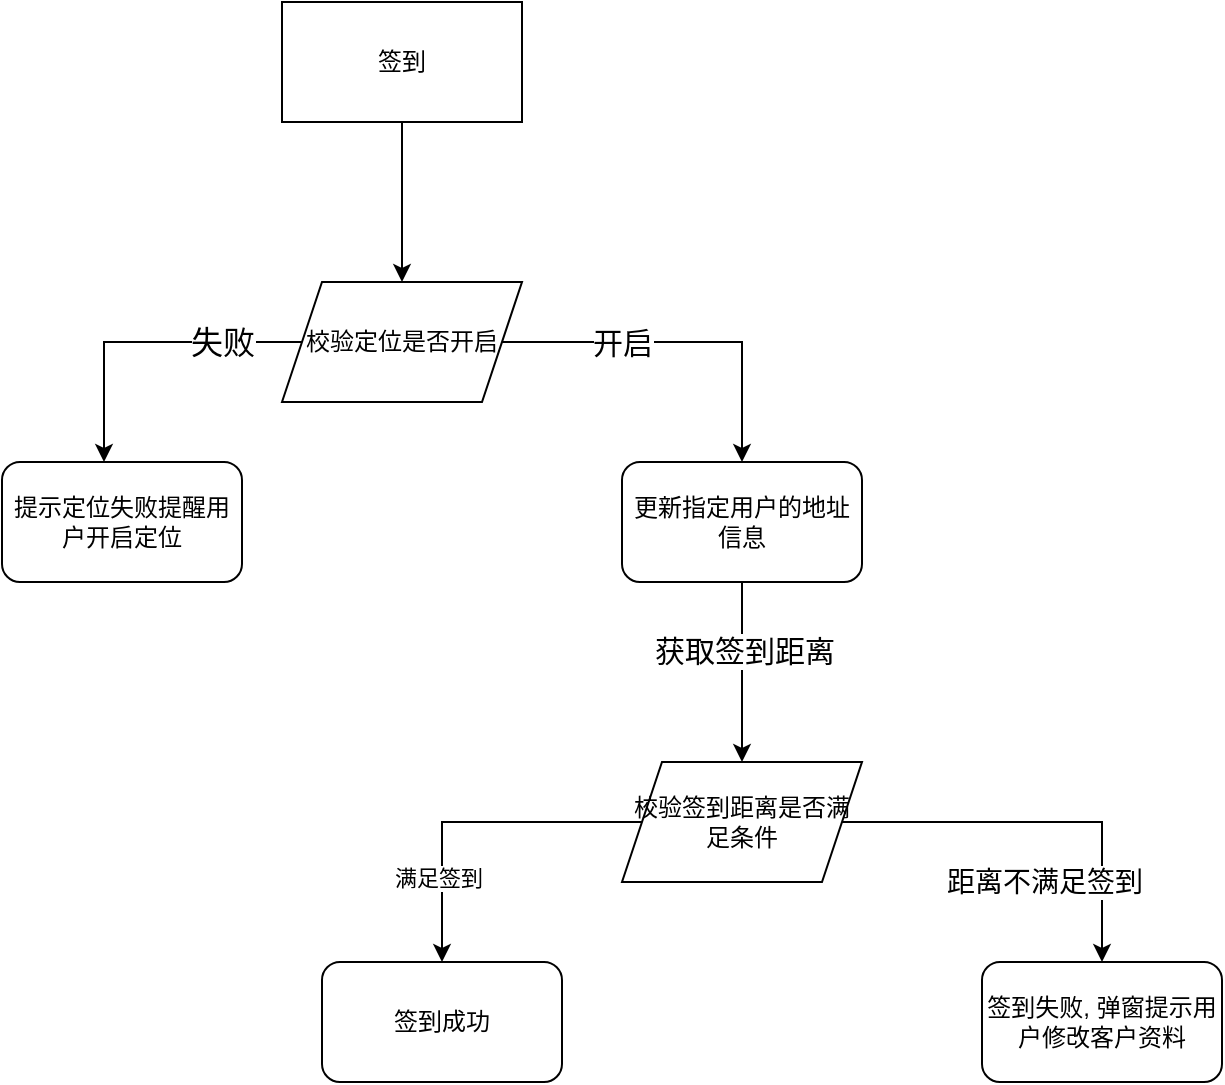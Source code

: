 <mxfile version="13.10.0" type="github"><diagram id="F2XTJzHIMbVGS7mP0Tgp" name="第 1 页"><mxGraphModel dx="1773" dy="590" grid="1" gridSize="10" guides="1" tooltips="1" connect="0" arrows="1" fold="1" page="1" pageScale="1" pageWidth="827" pageHeight="1169" math="0" shadow="0"><root><mxCell id="0"/><mxCell id="1" parent="0"/><mxCell id="Y2_X4WTz1KRsOYMLC81A-43" style="edgeStyle=orthogonalEdgeStyle;rounded=0;orthogonalLoop=1;jettySize=auto;html=1;" parent="1" source="Y2_X4WTz1KRsOYMLC81A-12" target="Y2_X4WTz1KRsOYMLC81A-30" edge="1"><mxGeometry relative="1" as="geometry"/></mxCell><mxCell id="Y2_X4WTz1KRsOYMLC81A-12" value="签到" style="rounded=0;whiteSpace=wrap;html=1;" parent="1" vertex="1"><mxGeometry x="-90" y="30" width="120" height="60" as="geometry"/></mxCell><mxCell id="Y2_X4WTz1KRsOYMLC81A-33" style="edgeStyle=orthogonalEdgeStyle;rounded=0;orthogonalLoop=1;jettySize=auto;html=1;entryX=0.425;entryY=0;entryDx=0;entryDy=0;entryPerimeter=0;" parent="1" source="Y2_X4WTz1KRsOYMLC81A-30" target="Y2_X4WTz1KRsOYMLC81A-31" edge="1"><mxGeometry relative="1" as="geometry"/></mxCell><mxCell id="Y2_X4WTz1KRsOYMLC81A-35" value="&lt;font style=&quot;font-size: 16px&quot;&gt;失败&lt;/font&gt;" style="edgeLabel;html=1;align=center;verticalAlign=middle;resizable=0;points=[];" parent="Y2_X4WTz1KRsOYMLC81A-33" vertex="1" connectable="0"><mxGeometry x="-0.395" y="3" relative="1" as="geometry"><mxPoint x="8" y="-3" as="offset"/></mxGeometry></mxCell><mxCell id="Y2_X4WTz1KRsOYMLC81A-47" style="edgeStyle=orthogonalEdgeStyle;rounded=0;orthogonalLoop=1;jettySize=auto;html=1;" parent="1" source="Y2_X4WTz1KRsOYMLC81A-30" target="Y2_X4WTz1KRsOYMLC81A-37" edge="1"><mxGeometry relative="1" as="geometry"/></mxCell><mxCell id="Y2_X4WTz1KRsOYMLC81A-53" value="&lt;font style=&quot;font-size: 15px&quot;&gt;开启&lt;/font&gt;" style="edgeLabel;html=1;align=center;verticalAlign=middle;resizable=0;points=[];" parent="Y2_X4WTz1KRsOYMLC81A-47" vertex="1" connectable="0"><mxGeometry x="-0.478" y="1" relative="1" as="geometry"><mxPoint x="13" y="1" as="offset"/></mxGeometry></mxCell><mxCell id="Y2_X4WTz1KRsOYMLC81A-30" value="校验定位是否开启" style="shape=parallelogram;perimeter=parallelogramPerimeter;whiteSpace=wrap;html=1;fixedSize=1;" parent="1" vertex="1"><mxGeometry x="-90" y="170" width="120" height="60" as="geometry"/></mxCell><mxCell id="Y2_X4WTz1KRsOYMLC81A-31" value="提示定位失败提醒用户开启定位" style="rounded=1;whiteSpace=wrap;html=1;" parent="1" vertex="1"><mxGeometry x="-230" y="260" width="120" height="60" as="geometry"/></mxCell><mxCell id="Y2_X4WTz1KRsOYMLC81A-40" style="edgeStyle=orthogonalEdgeStyle;rounded=0;orthogonalLoop=1;jettySize=auto;html=1;" parent="1" source="Y2_X4WTz1KRsOYMLC81A-36" target="Y2_X4WTz1KRsOYMLC81A-38" edge="1"><mxGeometry relative="1" as="geometry"/></mxCell><mxCell id="Y2_X4WTz1KRsOYMLC81A-42" value="&lt;font style=&quot;font-size: 14px&quot;&gt;距离不满足签到&lt;/font&gt;" style="edgeLabel;html=1;align=center;verticalAlign=middle;resizable=0;points=[];" parent="Y2_X4WTz1KRsOYMLC81A-40" vertex="1" connectable="0"><mxGeometry x="-0.356" y="1" relative="1" as="geometry"><mxPoint x="36" y="31" as="offset"/></mxGeometry></mxCell><mxCell id="Y2_X4WTz1KRsOYMLC81A-52" style="edgeStyle=orthogonalEdgeStyle;rounded=0;orthogonalLoop=1;jettySize=auto;html=1;" parent="1" source="Y2_X4WTz1KRsOYMLC81A-36" target="Y2_X4WTz1KRsOYMLC81A-51" edge="1"><mxGeometry relative="1" as="geometry"/></mxCell><mxCell id="Y2_X4WTz1KRsOYMLC81A-54" value="满足签到" style="edgeLabel;html=1;align=center;verticalAlign=middle;resizable=0;points=[];" parent="Y2_X4WTz1KRsOYMLC81A-52" vertex="1" connectable="0"><mxGeometry x="0.176" y="28" relative="1" as="geometry"><mxPoint x="-30" y="28" as="offset"/></mxGeometry></mxCell><mxCell id="Y2_X4WTz1KRsOYMLC81A-36" value="校验签到距离是否满足条件" style="shape=parallelogram;perimeter=parallelogramPerimeter;whiteSpace=wrap;html=1;fixedSize=1;" parent="1" vertex="1"><mxGeometry x="80" y="410" width="120" height="60" as="geometry"/></mxCell><mxCell id="Y2_X4WTz1KRsOYMLC81A-49" style="edgeStyle=orthogonalEdgeStyle;rounded=0;orthogonalLoop=1;jettySize=auto;html=1;entryX=0.5;entryY=0;entryDx=0;entryDy=0;" parent="1" source="Y2_X4WTz1KRsOYMLC81A-37" target="Y2_X4WTz1KRsOYMLC81A-36" edge="1"><mxGeometry relative="1" as="geometry"/></mxCell><mxCell id="Y2_X4WTz1KRsOYMLC81A-50" value="&lt;font style=&quot;font-size: 15px&quot;&gt;获取签到距离&lt;/font&gt;" style="edgeLabel;html=1;align=center;verticalAlign=middle;resizable=0;points=[];" parent="Y2_X4WTz1KRsOYMLC81A-49" vertex="1" connectable="0"><mxGeometry x="-0.244" y="1" relative="1" as="geometry"><mxPoint as="offset"/></mxGeometry></mxCell><mxCell id="Y2_X4WTz1KRsOYMLC81A-37" value="更新指定用户的地址信息" style="rounded=1;whiteSpace=wrap;html=1;" parent="1" vertex="1"><mxGeometry x="80" y="260" width="120" height="60" as="geometry"/></mxCell><mxCell id="Y2_X4WTz1KRsOYMLC81A-38" value="签到失败, 弹窗提示用户修改客户资料" style="rounded=1;whiteSpace=wrap;html=1;" parent="1" vertex="1"><mxGeometry x="260" y="510" width="120" height="60" as="geometry"/></mxCell><mxCell id="Y2_X4WTz1KRsOYMLC81A-51" value="签到成功" style="rounded=1;whiteSpace=wrap;html=1;" parent="1" vertex="1"><mxGeometry x="-70" y="510" width="120" height="60" as="geometry"/></mxCell></root></mxGraphModel></diagram></mxfile>